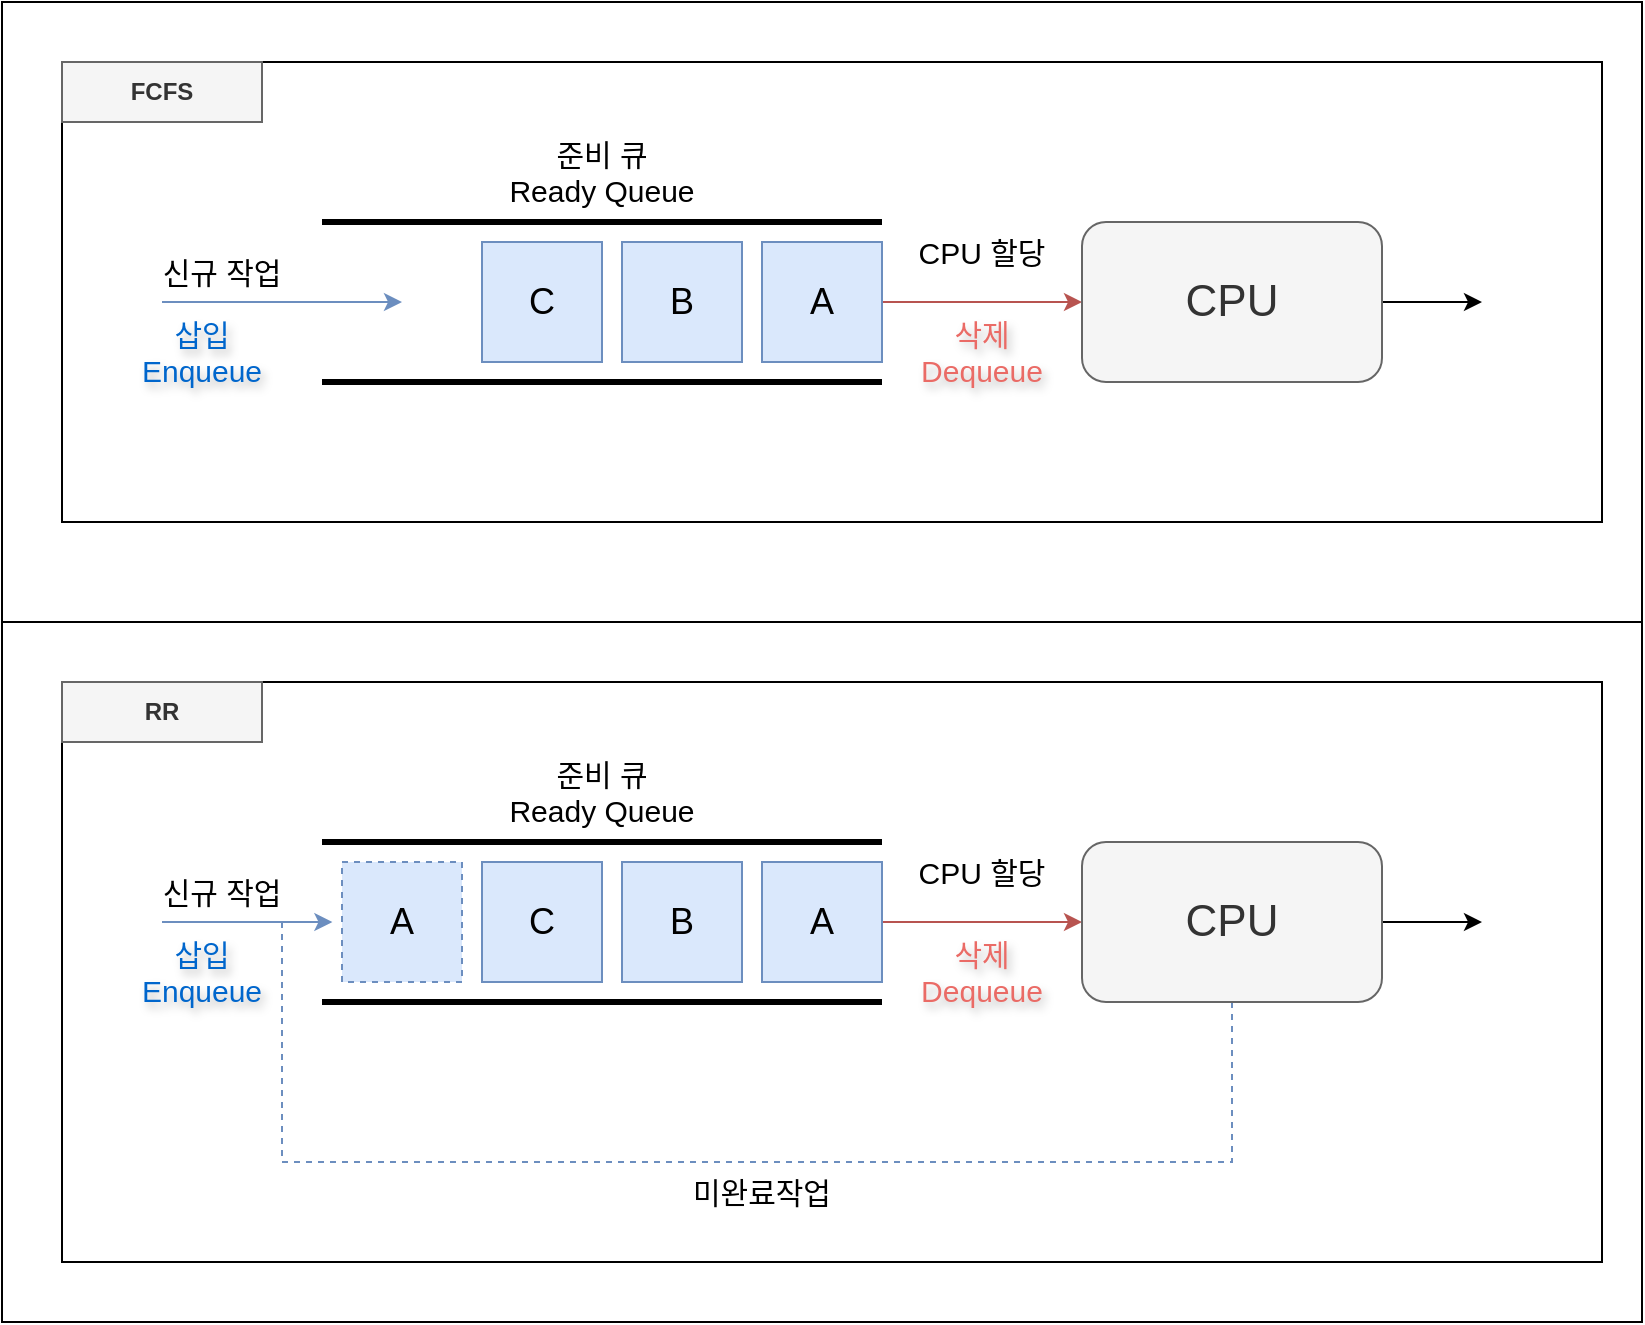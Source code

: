 <mxfile version="24.7.17">
  <diagram name="페이지-1" id="nrEQV8sKfKi-hltqSiVJ">
    <mxGraphModel dx="1338" dy="783" grid="1" gridSize="10" guides="1" tooltips="1" connect="1" arrows="1" fold="1" page="1" pageScale="1" pageWidth="827" pageHeight="1169" math="0" shadow="0">
      <root>
        <mxCell id="0" />
        <mxCell id="1" parent="0" />
        <mxCell id="tdwSbIgd0C5xyhKzaYdt-16" value="" style="rounded=0;whiteSpace=wrap;html=1;" vertex="1" parent="1">
          <mxGeometry y="250" width="820" height="310" as="geometry" />
        </mxCell>
        <mxCell id="tdwSbIgd0C5xyhKzaYdt-15" value="" style="rounded=0;whiteSpace=wrap;html=1;" vertex="1" parent="1">
          <mxGeometry x="30" y="280" width="770" height="230" as="geometry" />
        </mxCell>
        <mxCell id="tdwSbIgd0C5xyhKzaYdt-1" value="" style="endArrow=none;html=1;rounded=0;strokeWidth=3;" edge="1" parent="1">
          <mxGeometry width="50" height="50" relative="1" as="geometry">
            <mxPoint x="160" y="360" as="sourcePoint" />
            <mxPoint x="440" y="360" as="targetPoint" />
          </mxGeometry>
        </mxCell>
        <mxCell id="tdwSbIgd0C5xyhKzaYdt-2" value="" style="endArrow=none;html=1;rounded=0;strokeWidth=3;" edge="1" parent="1">
          <mxGeometry width="50" height="50" relative="1" as="geometry">
            <mxPoint x="160" y="440" as="sourcePoint" />
            <mxPoint x="440" y="440" as="targetPoint" />
          </mxGeometry>
        </mxCell>
        <mxCell id="tdwSbIgd0C5xyhKzaYdt-7" style="edgeStyle=orthogonalEdgeStyle;rounded=0;orthogonalLoop=1;jettySize=auto;html=1;exitX=1;exitY=0.5;exitDx=0;exitDy=0;entryX=0;entryY=0.5;entryDx=0;entryDy=0;fillColor=#f8cecc;strokeColor=#b85450;" edge="1" parent="1" source="tdwSbIgd0C5xyhKzaYdt-3" target="tdwSbIgd0C5xyhKzaYdt-6">
          <mxGeometry relative="1" as="geometry" />
        </mxCell>
        <mxCell id="tdwSbIgd0C5xyhKzaYdt-3" value="&lt;font style=&quot;font-size: 18px;&quot;&gt;A&lt;/font&gt;" style="whiteSpace=wrap;html=1;aspect=fixed;fillColor=#dae8fc;strokeColor=#6c8ebf;" vertex="1" parent="1">
          <mxGeometry x="380" y="370" width="60" height="60" as="geometry" />
        </mxCell>
        <mxCell id="tdwSbIgd0C5xyhKzaYdt-4" value="B" style="whiteSpace=wrap;html=1;aspect=fixed;fontSize=18;fillColor=#dae8fc;strokeColor=#6c8ebf;" vertex="1" parent="1">
          <mxGeometry x="310" y="370" width="60" height="60" as="geometry" />
        </mxCell>
        <mxCell id="tdwSbIgd0C5xyhKzaYdt-5" value="C" style="whiteSpace=wrap;html=1;aspect=fixed;fontSize=18;fillColor=#dae8fc;strokeColor=#6c8ebf;" vertex="1" parent="1">
          <mxGeometry x="240" y="370" width="60" height="60" as="geometry" />
        </mxCell>
        <mxCell id="tdwSbIgd0C5xyhKzaYdt-9" style="edgeStyle=orthogonalEdgeStyle;rounded=0;orthogonalLoop=1;jettySize=auto;html=1;" edge="1" parent="1" source="tdwSbIgd0C5xyhKzaYdt-6">
          <mxGeometry relative="1" as="geometry">
            <mxPoint x="740" y="400" as="targetPoint" />
          </mxGeometry>
        </mxCell>
        <mxCell id="tdwSbIgd0C5xyhKzaYdt-6" value="&lt;font style=&quot;font-size: 22px;&quot;&gt;CPU&lt;/font&gt;" style="rounded=1;whiteSpace=wrap;html=1;fillColor=#f5f5f5;fontColor=#333333;strokeColor=#666666;" vertex="1" parent="1">
          <mxGeometry x="540" y="360" width="150" height="80" as="geometry" />
        </mxCell>
        <mxCell id="tdwSbIgd0C5xyhKzaYdt-8" value="준비 큐&lt;div style=&quot;font-size: 15px;&quot;&gt;Ready Queue&lt;/div&gt;" style="text;strokeColor=none;align=center;fillColor=none;html=1;verticalAlign=middle;whiteSpace=wrap;rounded=0;fontSize=15;" vertex="1" parent="1">
          <mxGeometry x="240" y="320" width="120" height="30" as="geometry" />
        </mxCell>
        <mxCell id="tdwSbIgd0C5xyhKzaYdt-11" value="CPU 할당" style="text;strokeColor=none;align=center;fillColor=none;html=1;verticalAlign=middle;whiteSpace=wrap;rounded=0;fontSize=15;" vertex="1" parent="1">
          <mxGeometry x="430" y="360" width="120" height="30" as="geometry" />
        </mxCell>
        <mxCell id="tdwSbIgd0C5xyhKzaYdt-12" value="" style="endArrow=classic;html=1;rounded=0;fillColor=#dae8fc;strokeColor=#6c8ebf;" edge="1" parent="1">
          <mxGeometry width="50" height="50" relative="1" as="geometry">
            <mxPoint x="80" y="400" as="sourcePoint" />
            <mxPoint x="200" y="400" as="targetPoint" />
          </mxGeometry>
        </mxCell>
        <mxCell id="tdwSbIgd0C5xyhKzaYdt-13" value="신규 작업" style="text;strokeColor=none;align=center;fillColor=none;html=1;verticalAlign=middle;whiteSpace=wrap;rounded=0;fontSize=15;" vertex="1" parent="1">
          <mxGeometry x="50" y="370" width="120" height="30" as="geometry" />
        </mxCell>
        <mxCell id="tdwSbIgd0C5xyhKzaYdt-17" value="FCFS" style="rounded=0;whiteSpace=wrap;html=1;fillColor=#f5f5f5;strokeColor=#666666;fontStyle=1;fontColor=#333333;" vertex="1" parent="1">
          <mxGeometry x="30" y="280" width="100" height="30" as="geometry" />
        </mxCell>
        <mxCell id="tdwSbIgd0C5xyhKzaYdt-18" value="" style="rounded=0;whiteSpace=wrap;html=1;" vertex="1" parent="1">
          <mxGeometry y="560" width="820" height="350" as="geometry" />
        </mxCell>
        <mxCell id="tdwSbIgd0C5xyhKzaYdt-19" value="" style="rounded=0;whiteSpace=wrap;html=1;" vertex="1" parent="1">
          <mxGeometry x="30" y="590" width="770" height="290" as="geometry" />
        </mxCell>
        <mxCell id="tdwSbIgd0C5xyhKzaYdt-20" value="" style="endArrow=none;html=1;rounded=0;strokeWidth=3;" edge="1" parent="1">
          <mxGeometry width="50" height="50" relative="1" as="geometry">
            <mxPoint x="160" y="670" as="sourcePoint" />
            <mxPoint x="440" y="670" as="targetPoint" />
          </mxGeometry>
        </mxCell>
        <mxCell id="tdwSbIgd0C5xyhKzaYdt-21" value="" style="endArrow=none;html=1;rounded=0;strokeWidth=3;" edge="1" parent="1">
          <mxGeometry width="50" height="50" relative="1" as="geometry">
            <mxPoint x="160" y="750" as="sourcePoint" />
            <mxPoint x="440" y="750" as="targetPoint" />
          </mxGeometry>
        </mxCell>
        <mxCell id="tdwSbIgd0C5xyhKzaYdt-22" style="edgeStyle=orthogonalEdgeStyle;rounded=0;orthogonalLoop=1;jettySize=auto;html=1;exitX=1;exitY=0.5;exitDx=0;exitDy=0;entryX=0;entryY=0.5;entryDx=0;entryDy=0;fillColor=#f8cecc;strokeColor=#b85450;" edge="1" parent="1" source="tdwSbIgd0C5xyhKzaYdt-23" target="tdwSbIgd0C5xyhKzaYdt-27">
          <mxGeometry relative="1" as="geometry" />
        </mxCell>
        <mxCell id="tdwSbIgd0C5xyhKzaYdt-23" value="&lt;font style=&quot;font-size: 18px;&quot;&gt;A&lt;/font&gt;" style="whiteSpace=wrap;html=1;aspect=fixed;fillColor=#dae8fc;strokeColor=#6c8ebf;" vertex="1" parent="1">
          <mxGeometry x="380" y="680" width="60" height="60" as="geometry" />
        </mxCell>
        <mxCell id="tdwSbIgd0C5xyhKzaYdt-24" value="B" style="whiteSpace=wrap;html=1;aspect=fixed;fontSize=18;fillColor=#dae8fc;strokeColor=#6c8ebf;" vertex="1" parent="1">
          <mxGeometry x="310" y="680" width="60" height="60" as="geometry" />
        </mxCell>
        <mxCell id="tdwSbIgd0C5xyhKzaYdt-25" value="C" style="whiteSpace=wrap;html=1;aspect=fixed;fontSize=18;fillColor=#dae8fc;strokeColor=#6c8ebf;" vertex="1" parent="1">
          <mxGeometry x="240" y="680" width="60" height="60" as="geometry" />
        </mxCell>
        <mxCell id="tdwSbIgd0C5xyhKzaYdt-26" style="edgeStyle=orthogonalEdgeStyle;rounded=0;orthogonalLoop=1;jettySize=auto;html=1;" edge="1" parent="1" source="tdwSbIgd0C5xyhKzaYdt-27">
          <mxGeometry relative="1" as="geometry">
            <mxPoint x="740" y="710" as="targetPoint" />
          </mxGeometry>
        </mxCell>
        <mxCell id="tdwSbIgd0C5xyhKzaYdt-35" style="edgeStyle=orthogonalEdgeStyle;rounded=0;orthogonalLoop=1;jettySize=auto;html=1;entryX=0.75;entryY=0;entryDx=0;entryDy=0;endArrow=none;endFill=0;dashed=1;fillColor=#dae8fc;strokeColor=#6c8ebf;" edge="1" parent="1" source="tdwSbIgd0C5xyhKzaYdt-27" target="tdwSbIgd0C5xyhKzaYdt-33">
          <mxGeometry relative="1" as="geometry">
            <Array as="points">
              <mxPoint x="615" y="830" />
              <mxPoint x="140" y="830" />
              <mxPoint x="140" y="710" />
            </Array>
          </mxGeometry>
        </mxCell>
        <mxCell id="tdwSbIgd0C5xyhKzaYdt-27" value="&lt;font style=&quot;font-size: 22px;&quot;&gt;CPU&lt;/font&gt;" style="rounded=1;whiteSpace=wrap;html=1;fillColor=#f5f5f5;fontColor=#333333;strokeColor=#666666;" vertex="1" parent="1">
          <mxGeometry x="540" y="670" width="150" height="80" as="geometry" />
        </mxCell>
        <mxCell id="tdwSbIgd0C5xyhKzaYdt-28" value="준비 큐&lt;div style=&quot;font-size: 15px;&quot;&gt;Ready Queue&lt;/div&gt;" style="text;strokeColor=none;align=center;fillColor=none;html=1;verticalAlign=middle;whiteSpace=wrap;rounded=0;fontSize=15;" vertex="1" parent="1">
          <mxGeometry x="240" y="630" width="120" height="30" as="geometry" />
        </mxCell>
        <mxCell id="tdwSbIgd0C5xyhKzaYdt-29" value="삭제&lt;div&gt;Dequeue&lt;/div&gt;" style="text;strokeColor=none;align=center;fillColor=none;html=1;verticalAlign=middle;whiteSpace=wrap;rounded=0;fontSize=15;labelBorderColor=none;textShadow=1;fontColor=#EA6B66;" vertex="1" parent="1">
          <mxGeometry x="430" y="710" width="120" height="50" as="geometry" />
        </mxCell>
        <mxCell id="tdwSbIgd0C5xyhKzaYdt-30" value="CPU 할당" style="text;strokeColor=none;align=center;fillColor=none;html=1;verticalAlign=middle;whiteSpace=wrap;rounded=0;fontSize=15;" vertex="1" parent="1">
          <mxGeometry x="430" y="670" width="120" height="30" as="geometry" />
        </mxCell>
        <mxCell id="tdwSbIgd0C5xyhKzaYdt-31" value="" style="endArrow=classic;html=1;rounded=0;entryX=0.96;entryY=1;entryDx=0;entryDy=0;entryPerimeter=0;fillColor=#dae8fc;strokeColor=#6c8ebf;" edge="1" parent="1" target="tdwSbIgd0C5xyhKzaYdt-32">
          <mxGeometry width="50" height="50" relative="1" as="geometry">
            <mxPoint x="80" y="710" as="sourcePoint" />
            <mxPoint x="200" y="710" as="targetPoint" />
          </mxGeometry>
        </mxCell>
        <mxCell id="tdwSbIgd0C5xyhKzaYdt-32" value="신규 작업" style="text;strokeColor=none;align=center;fillColor=none;html=1;verticalAlign=middle;whiteSpace=wrap;rounded=0;fontSize=15;" vertex="1" parent="1">
          <mxGeometry x="50" y="680" width="120" height="30" as="geometry" />
        </mxCell>
        <mxCell id="tdwSbIgd0C5xyhKzaYdt-33" value="삽입&lt;div&gt;Enqueue&lt;/div&gt;" style="text;strokeColor=none;align=center;fillColor=none;html=1;verticalAlign=middle;whiteSpace=wrap;rounded=0;fontSize=15;labelBackgroundColor=none;textShadow=1;fontColor=#0066CC;" vertex="1" parent="1">
          <mxGeometry x="40" y="710" width="120" height="50" as="geometry" />
        </mxCell>
        <mxCell id="tdwSbIgd0C5xyhKzaYdt-34" value="RR" style="rounded=0;whiteSpace=wrap;html=1;fillColor=#f5f5f5;strokeColor=#666666;fontStyle=1;fontColor=#333333;" vertex="1" parent="1">
          <mxGeometry x="30" y="590" width="100" height="30" as="geometry" />
        </mxCell>
        <mxCell id="tdwSbIgd0C5xyhKzaYdt-37" value="&lt;font style=&quot;font-size: 18px;&quot;&gt;A&lt;/font&gt;" style="whiteSpace=wrap;html=1;aspect=fixed;fillColor=#dae8fc;strokeColor=#6c8ebf;dashed=1;" vertex="1" parent="1">
          <mxGeometry x="170" y="680" width="60" height="60" as="geometry" />
        </mxCell>
        <mxCell id="tdwSbIgd0C5xyhKzaYdt-38" value="미완료작업" style="text;strokeColor=none;align=center;fillColor=none;html=1;verticalAlign=middle;whiteSpace=wrap;rounded=0;fontSize=15;" vertex="1" parent="1">
          <mxGeometry x="320" y="830" width="120" height="30" as="geometry" />
        </mxCell>
        <mxCell id="tdwSbIgd0C5xyhKzaYdt-39" value="삽입&lt;div&gt;Enqueue&lt;/div&gt;" style="text;strokeColor=none;align=center;fillColor=none;html=1;verticalAlign=middle;whiteSpace=wrap;rounded=0;fontSize=15;labelBackgroundColor=none;textShadow=1;fontColor=#0066CC;" vertex="1" parent="1">
          <mxGeometry x="40" y="400" width="120" height="50" as="geometry" />
        </mxCell>
        <mxCell id="tdwSbIgd0C5xyhKzaYdt-40" value="삭제&lt;div&gt;Dequeue&lt;/div&gt;" style="text;strokeColor=none;align=center;fillColor=none;html=1;verticalAlign=middle;whiteSpace=wrap;rounded=0;fontSize=15;labelBorderColor=none;textShadow=1;fontColor=#EA6B66;" vertex="1" parent="1">
          <mxGeometry x="430" y="400" width="120" height="50" as="geometry" />
        </mxCell>
      </root>
    </mxGraphModel>
  </diagram>
</mxfile>
